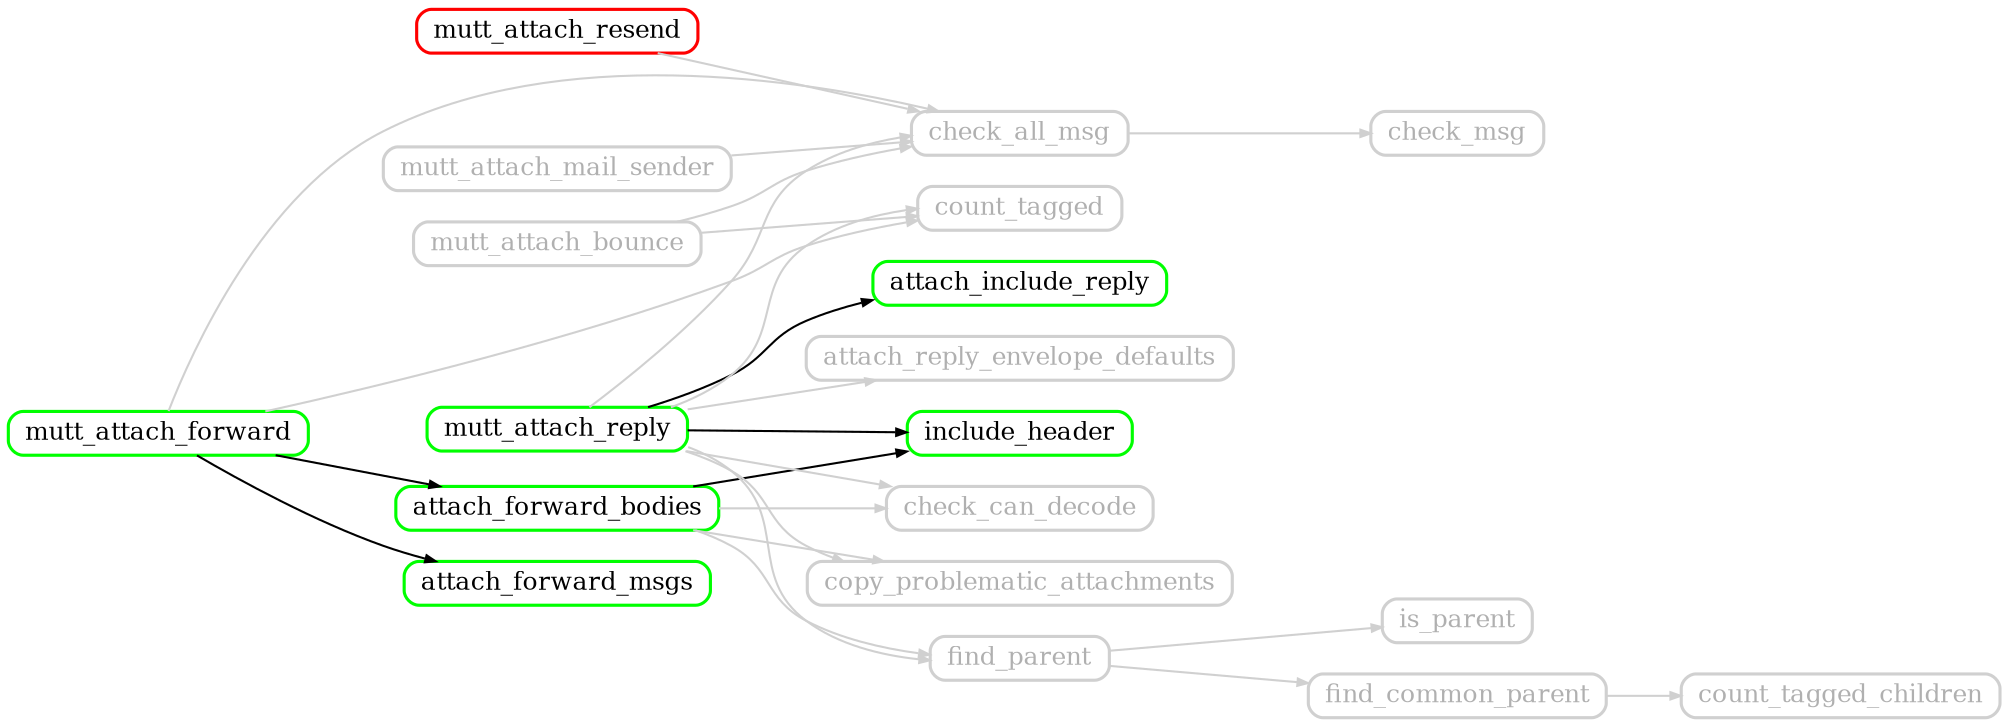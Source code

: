 digraph callgraph {
	graph [
		rankdir="LR"
		nodesep="0.2"
		ranksep="0.5"
		compound="true"
	]

	node [
		shape="Mrecord"
		fontsize="12"
		fillcolor="#ffffff"
		style="filled"
		height="0.2"
		penwidth="1.5"
		color="black"
	]

	edge [
		penwidth="1.0"
		arrowsize="0.5"
	]

	node [ color="#ff0000" ]

	mutt_attach_resend

	node [ color="#00ff00" ]

	attach_forward_bodies
	attach_forward_msgs
	attach_include_reply
	include_header
	mutt_attach_forward
	mutt_attach_reply

	node [ color="#d0d0d0" fontcolor="#b0b0b0" ]

	attach_reply_envelope_defaults
	check_all_msg
	check_can_decode
	check_msg
	copy_problematic_attachments
	count_tagged
	count_tagged_children
	find_common_parent
	find_parent
	is_parent
	mutt_attach_bounce
	mutt_attach_mail_sender

	attach_forward_bodies -> include_header
	mutt_attach_forward -> attach_forward_bodies
	mutt_attach_forward -> attach_forward_msgs
	mutt_attach_reply -> attach_include_reply
	mutt_attach_reply -> include_header

	edge [ color="#d0d0d0" ]

	attach_forward_bodies -> check_can_decode
	attach_forward_bodies -> copy_problematic_attachments
	attach_forward_bodies -> find_parent
	check_all_msg -> check_msg
	find_common_parent -> count_tagged_children
	find_parent -> find_common_parent
	find_parent -> is_parent
	mutt_attach_bounce -> check_all_msg
	mutt_attach_bounce -> count_tagged
	mutt_attach_forward -> check_all_msg
	mutt_attach_forward -> count_tagged
	mutt_attach_mail_sender -> check_all_msg
	mutt_attach_reply -> attach_reply_envelope_defaults
	mutt_attach_reply -> check_all_msg
	mutt_attach_reply -> check_can_decode
	mutt_attach_reply -> copy_problematic_attachments
	mutt_attach_reply -> count_tagged
	mutt_attach_reply -> find_parent
	mutt_attach_resend -> check_all_msg

}
